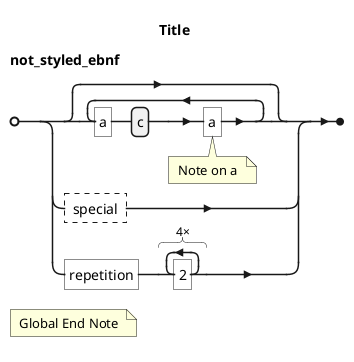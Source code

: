 @startebnf
title Title
not_styled_ebnf = {"a", c , "a" (* Note on a *)}
| ? special ?
| "repetition", 4 * '2';
(* Global End Note *)
@endebnf

